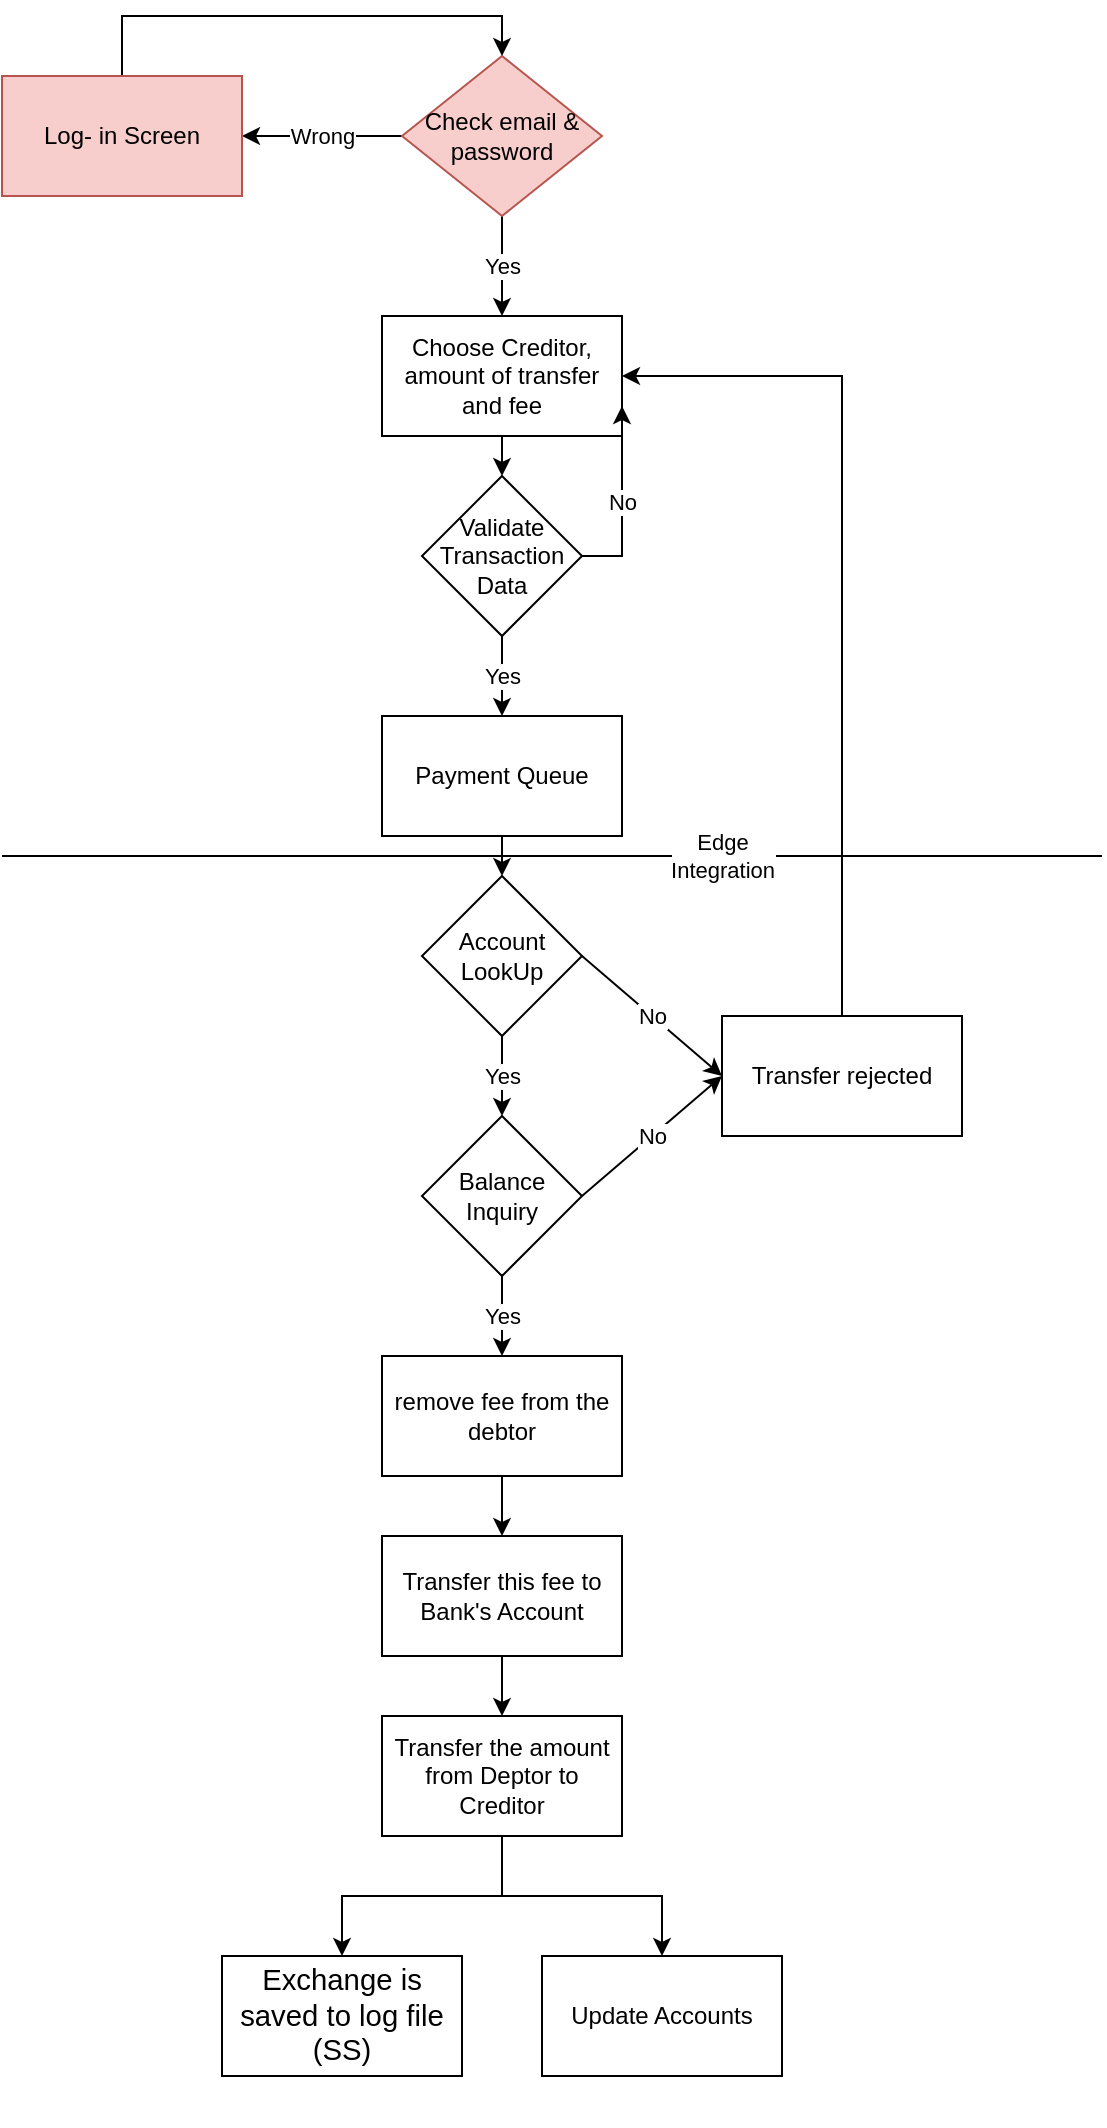<mxfile version="16.0.0" type="github" pages="2">
  <diagram id="kEtk70t6EcMc8KrhRpkO" name="Payment">
    <mxGraphModel dx="868" dy="450" grid="1" gridSize="10" guides="1" tooltips="1" connect="1" arrows="1" fold="1" page="1" pageScale="1" pageWidth="827" pageHeight="1169" math="0" shadow="0">
      <root>
        <mxCell id="iEjaclmm431INqXe0u---0" />
        <mxCell id="iEjaclmm431INqXe0u---1" parent="iEjaclmm431INqXe0u---0" />
        <mxCell id="iEjaclmm431INqXe0u---5" style="edgeStyle=orthogonalEdgeStyle;rounded=0;orthogonalLoop=1;jettySize=auto;html=1;exitX=0.5;exitY=1;exitDx=0;exitDy=0;entryX=0.5;entryY=0;entryDx=0;entryDy=0;" edge="1" parent="iEjaclmm431INqXe0u---1" source="iEjaclmm431INqXe0u---6" target="iEjaclmm431INqXe0u---27">
          <mxGeometry relative="1" as="geometry">
            <mxPoint x="80" y="230" as="targetPoint" />
          </mxGeometry>
        </mxCell>
        <mxCell id="iEjaclmm431INqXe0u---6" value="&lt;span style=&quot;font-family: &amp;#34;helvetica&amp;#34;&quot;&gt;Choose Creditor, amount of transfer and fee&lt;/span&gt;" style="rounded=0;whiteSpace=wrap;html=1;" vertex="1" parent="iEjaclmm431INqXe0u---1">
          <mxGeometry x="280" y="160" width="120" height="60" as="geometry" />
        </mxCell>
        <mxCell id="iEjaclmm431INqXe0u---7" value="" style="edgeStyle=orthogonalEdgeStyle;rounded=0;orthogonalLoop=1;jettySize=auto;html=1;" edge="1" parent="iEjaclmm431INqXe0u---1" source="iEjaclmm431INqXe0u---9" target="iEjaclmm431INqXe0u---12">
          <mxGeometry relative="1" as="geometry" />
        </mxCell>
        <mxCell id="iEjaclmm431INqXe0u---8" value="" style="edgeStyle=orthogonalEdgeStyle;rounded=0;orthogonalLoop=1;jettySize=auto;html=1;" edge="1" parent="iEjaclmm431INqXe0u---1" source="iEjaclmm431INqXe0u---9" target="iEjaclmm431INqXe0u---13">
          <mxGeometry relative="1" as="geometry" />
        </mxCell>
        <mxCell id="iEjaclmm431INqXe0u---9" value="Transfer the amount from Deptor to Creditor" style="whiteSpace=wrap;html=1;" vertex="1" parent="iEjaclmm431INqXe0u---1">
          <mxGeometry x="280" y="860" width="120" height="60" as="geometry" />
        </mxCell>
        <mxCell id="Wry9TsZOiSdBmDN1ZbGJ-3" style="edgeStyle=orthogonalEdgeStyle;rounded=0;orthogonalLoop=1;jettySize=auto;html=1;exitX=0.5;exitY=0;exitDx=0;exitDy=0;entryX=1;entryY=0.5;entryDx=0;entryDy=0;" edge="1" parent="iEjaclmm431INqXe0u---1" source="iEjaclmm431INqXe0u---10" target="iEjaclmm431INqXe0u---6">
          <mxGeometry relative="1" as="geometry" />
        </mxCell>
        <mxCell id="iEjaclmm431INqXe0u---10" value="Transfer rejected" style="whiteSpace=wrap;html=1;" vertex="1" parent="iEjaclmm431INqXe0u---1">
          <mxGeometry x="450" y="510" width="120" height="60" as="geometry" />
        </mxCell>
        <mxCell id="iEjaclmm431INqXe0u---12" value="&#xa;&#xa;&lt;b style=&quot;font-weight: normal&quot; id=&quot;docs-internal-guid-dbb8c8f2-7fff-a67b-86fc-b061e086bc53&quot;&gt;&lt;span style=&quot;font-size: 11pt; font-family: arial; color: rgb(0, 0, 0); background-color: transparent; font-weight: 400; font-style: normal; font-variant: normal; text-decoration: none; vertical-align: baseline;&quot;&gt;Exchange is saved to log file (SS)&lt;/span&gt;&lt;/b&gt;&#xa;&#xa;" style="whiteSpace=wrap;html=1;" vertex="1" parent="iEjaclmm431INqXe0u---1">
          <mxGeometry x="200" y="980" width="120" height="60" as="geometry" />
        </mxCell>
        <mxCell id="iEjaclmm431INqXe0u---13" value="Update Accounts" style="whiteSpace=wrap;html=1;" vertex="1" parent="iEjaclmm431INqXe0u---1">
          <mxGeometry x="360" y="980" width="120" height="60" as="geometry" />
        </mxCell>
        <mxCell id="iEjaclmm431INqXe0u---14" value="Payment Queue" style="whiteSpace=wrap;html=1;rounded=0;" vertex="1" parent="iEjaclmm431INqXe0u---1">
          <mxGeometry x="280" y="360" width="120" height="60" as="geometry" />
        </mxCell>
        <mxCell id="iEjaclmm431INqXe0u---15" value="Account LookUp" style="rhombus;whiteSpace=wrap;html=1;" vertex="1" parent="iEjaclmm431INqXe0u---1">
          <mxGeometry x="300" y="440" width="80" height="80" as="geometry" />
        </mxCell>
        <mxCell id="iEjaclmm431INqXe0u---16" value="Balance Inquiry" style="rhombus;whiteSpace=wrap;html=1;" vertex="1" parent="iEjaclmm431INqXe0u---1">
          <mxGeometry x="300" y="560" width="80" height="80" as="geometry" />
        </mxCell>
        <mxCell id="iEjaclmm431INqXe0u---17" value="remove fee from the debtor" style="whiteSpace=wrap;html=1;" vertex="1" parent="iEjaclmm431INqXe0u---1">
          <mxGeometry x="280" y="680" width="120" height="60" as="geometry" />
        </mxCell>
        <mxCell id="iEjaclmm431INqXe0u---18" value="" style="endArrow=classic;html=1;rounded=0;exitX=0.5;exitY=1;exitDx=0;exitDy=0;entryX=0.5;entryY=0;entryDx=0;entryDy=0;" edge="1" parent="iEjaclmm431INqXe0u---1" source="iEjaclmm431INqXe0u---14" target="iEjaclmm431INqXe0u---15">
          <mxGeometry width="50" height="50" relative="1" as="geometry">
            <mxPoint x="300" y="490" as="sourcePoint" />
            <mxPoint x="350" y="440" as="targetPoint" />
          </mxGeometry>
        </mxCell>
        <mxCell id="iEjaclmm431INqXe0u---19" value="No" style="endArrow=classic;html=1;rounded=0;exitX=1;exitY=0.5;exitDx=0;exitDy=0;entryX=0;entryY=0.5;entryDx=0;entryDy=0;" edge="1" parent="iEjaclmm431INqXe0u---1" source="iEjaclmm431INqXe0u---15" target="iEjaclmm431INqXe0u---10">
          <mxGeometry width="50" height="50" relative="1" as="geometry">
            <mxPoint x="300" y="560" as="sourcePoint" />
            <mxPoint x="350" y="510" as="targetPoint" />
          </mxGeometry>
        </mxCell>
        <mxCell id="iEjaclmm431INqXe0u---20" value="Yes" style="endArrow=classic;html=1;rounded=0;exitX=0.5;exitY=1;exitDx=0;exitDy=0;" edge="1" parent="iEjaclmm431INqXe0u---1" source="iEjaclmm431INqXe0u---15" target="iEjaclmm431INqXe0u---16">
          <mxGeometry width="50" height="50" relative="1" as="geometry">
            <mxPoint x="300" y="560" as="sourcePoint" />
            <mxPoint x="350" y="510" as="targetPoint" />
          </mxGeometry>
        </mxCell>
        <mxCell id="iEjaclmm431INqXe0u---21" value="No" style="endArrow=classic;html=1;rounded=0;exitX=1;exitY=0.5;exitDx=0;exitDy=0;entryX=0;entryY=0.5;entryDx=0;entryDy=0;" edge="1" parent="iEjaclmm431INqXe0u---1" source="iEjaclmm431INqXe0u---16" target="iEjaclmm431INqXe0u---10">
          <mxGeometry width="50" height="50" relative="1" as="geometry">
            <mxPoint x="300" y="560" as="sourcePoint" />
            <mxPoint x="350" y="510" as="targetPoint" />
          </mxGeometry>
        </mxCell>
        <mxCell id="iEjaclmm431INqXe0u---22" value="Yes" style="endArrow=classic;html=1;rounded=0;exitX=0.5;exitY=1;exitDx=0;exitDy=0;" edge="1" parent="iEjaclmm431INqXe0u---1" source="iEjaclmm431INqXe0u---16" target="iEjaclmm431INqXe0u---17">
          <mxGeometry width="50" height="50" relative="1" as="geometry">
            <mxPoint x="340" y="680" as="sourcePoint" />
            <mxPoint x="350" y="530" as="targetPoint" />
          </mxGeometry>
        </mxCell>
        <mxCell id="iEjaclmm431INqXe0u---29" style="edgeStyle=orthogonalEdgeStyle;rounded=0;orthogonalLoop=1;jettySize=auto;html=1;exitX=0.5;exitY=1;exitDx=0;exitDy=0;entryX=0.5;entryY=0;entryDx=0;entryDy=0;" edge="1" parent="iEjaclmm431INqXe0u---1" source="iEjaclmm431INqXe0u---24" target="iEjaclmm431INqXe0u---9">
          <mxGeometry relative="1" as="geometry" />
        </mxCell>
        <mxCell id="iEjaclmm431INqXe0u---24" value="Transfer this fee to Bank&#39;s Account" style="whiteSpace=wrap;html=1;" vertex="1" parent="iEjaclmm431INqXe0u---1">
          <mxGeometry x="280" y="770" width="120" height="60" as="geometry" />
        </mxCell>
        <mxCell id="iEjaclmm431INqXe0u---25" value="" style="endArrow=classic;html=1;rounded=0;entryX=0.5;entryY=0;entryDx=0;entryDy=0;exitX=0.5;exitY=1;exitDx=0;exitDy=0;" edge="1" parent="iEjaclmm431INqXe0u---1" source="iEjaclmm431INqXe0u---17" target="iEjaclmm431INqXe0u---24">
          <mxGeometry width="50" height="50" relative="1" as="geometry">
            <mxPoint x="300" y="870" as="sourcePoint" />
            <mxPoint x="350" y="820" as="targetPoint" />
          </mxGeometry>
        </mxCell>
        <mxCell id="Wry9TsZOiSdBmDN1ZbGJ-2" value="No" style="edgeStyle=orthogonalEdgeStyle;rounded=0;orthogonalLoop=1;jettySize=auto;html=1;exitX=1;exitY=0.5;exitDx=0;exitDy=0;entryX=1;entryY=0.75;entryDx=0;entryDy=0;" edge="1" parent="iEjaclmm431INqXe0u---1" source="iEjaclmm431INqXe0u---27" target="iEjaclmm431INqXe0u---6">
          <mxGeometry relative="1" as="geometry" />
        </mxCell>
        <mxCell id="iEjaclmm431INqXe0u---27" value="Validate Transaction Data" style="rhombus;whiteSpace=wrap;html=1;" vertex="1" parent="iEjaclmm431INqXe0u---1">
          <mxGeometry x="300" y="240" width="80" height="80" as="geometry" />
        </mxCell>
        <mxCell id="iEjaclmm431INqXe0u---28" value="Yes" style="endArrow=classic;html=1;rounded=0;exitX=0.5;exitY=1;exitDx=0;exitDy=0;entryX=0.5;entryY=0;entryDx=0;entryDy=0;" edge="1" parent="iEjaclmm431INqXe0u---1" source="iEjaclmm431INqXe0u---27" target="iEjaclmm431INqXe0u---14">
          <mxGeometry width="50" height="50" relative="1" as="geometry">
            <mxPoint x="300" y="370" as="sourcePoint" />
            <mxPoint x="350" y="320" as="targetPoint" />
          </mxGeometry>
        </mxCell>
        <mxCell id="3zVLUj8eHwWYS5VKRJCk-0" value="Wrong" style="edgeStyle=orthogonalEdgeStyle;rounded=0;orthogonalLoop=1;jettySize=auto;html=1;exitX=0;exitY=0.5;exitDx=0;exitDy=0;entryX=1;entryY=0.5;entryDx=0;entryDy=0;" edge="1" parent="iEjaclmm431INqXe0u---1" source="3zVLUj8eHwWYS5VKRJCk-1" target="3zVLUj8eHwWYS5VKRJCk-3">
          <mxGeometry relative="1" as="geometry" />
        </mxCell>
        <mxCell id="3zVLUj8eHwWYS5VKRJCk-4" value="Yes" style="edgeStyle=orthogonalEdgeStyle;rounded=0;orthogonalLoop=1;jettySize=auto;html=1;exitX=0.5;exitY=1;exitDx=0;exitDy=0;entryX=0.5;entryY=0;entryDx=0;entryDy=0;" edge="1" parent="iEjaclmm431INqXe0u---1" source="3zVLUj8eHwWYS5VKRJCk-1" target="iEjaclmm431INqXe0u---6">
          <mxGeometry relative="1" as="geometry" />
        </mxCell>
        <mxCell id="3zVLUj8eHwWYS5VKRJCk-1" value="Check email &amp;amp; password" style="rhombus;whiteSpace=wrap;html=1;fillColor=#f8cecc;strokeColor=#b85450;" vertex="1" parent="iEjaclmm431INqXe0u---1">
          <mxGeometry x="290" y="30" width="100" height="80" as="geometry" />
        </mxCell>
        <mxCell id="3zVLUj8eHwWYS5VKRJCk-2" style="edgeStyle=orthogonalEdgeStyle;rounded=0;orthogonalLoop=1;jettySize=auto;html=1;exitX=0.5;exitY=0;exitDx=0;exitDy=0;entryX=0.5;entryY=0;entryDx=0;entryDy=0;" edge="1" parent="iEjaclmm431INqXe0u---1" source="3zVLUj8eHwWYS5VKRJCk-3" target="3zVLUj8eHwWYS5VKRJCk-1">
          <mxGeometry relative="1" as="geometry" />
        </mxCell>
        <mxCell id="3zVLUj8eHwWYS5VKRJCk-3" value="Log- in Screen" style="rounded=0;whiteSpace=wrap;html=1;fillColor=#f8cecc;strokeColor=#b85450;" vertex="1" parent="iEjaclmm431INqXe0u---1">
          <mxGeometry x="90" y="40" width="120" height="60" as="geometry" />
        </mxCell>
        <mxCell id="enLLVWy1Hdl8rnUrBIns-0" value="Edge&lt;br&gt;Integration" style="endArrow=none;html=1;rounded=0;" edge="1" parent="iEjaclmm431INqXe0u---1">
          <mxGeometry x="0.309" width="50" height="50" relative="1" as="geometry">
            <mxPoint x="90" y="430" as="sourcePoint" />
            <mxPoint x="640" y="430" as="targetPoint" />
            <mxPoint as="offset" />
          </mxGeometry>
        </mxCell>
      </root>
    </mxGraphModel>
  </diagram>
  <diagram id="C5RBs43oDa-KdzZeNtuy" name="Payment &amp; Wallet">
    <mxGraphModel dx="868" dy="450" grid="1" gridSize="10" guides="1" tooltips="1" connect="1" arrows="1" fold="1" page="1" pageScale="1" pageWidth="827" pageHeight="1169" math="0" shadow="0">
      <root>
        <mxCell id="WIyWlLk6GJQsqaUBKTNV-0" />
        <mxCell id="WIyWlLk6GJQsqaUBKTNV-1" parent="WIyWlLk6GJQsqaUBKTNV-0" />
        <mxCell id="jiWPsRULAdNwWH0B6eo_-13" value="&lt;div&gt;Card or Wallet &lt;/div&gt;" style="rhombus;whiteSpace=wrap;html=1;" parent="WIyWlLk6GJQsqaUBKTNV-1" vertex="1">
          <mxGeometry x="205" y="130" width="135" height="120" as="geometry" />
        </mxCell>
        <mxCell id="jiWPsRULAdNwWH0B6eo_-16" value="&lt;div&gt;Wallet&lt;/div&gt;&lt;div&gt;&lt;br&gt;&lt;/div&gt;" style="endArrow=classic;html=1;rounded=0;exitX=1;exitY=0.5;exitDx=0;exitDy=0;entryX=0;entryY=0.5;entryDx=0;entryDy=0;" parent="WIyWlLk6GJQsqaUBKTNV-1" source="jiWPsRULAdNwWH0B6eo_-13" edge="1" target="oGs9uQ9BPyMRuh5oc1LU-45">
          <mxGeometry width="50" height="50" relative="1" as="geometry">
            <mxPoint x="340" y="180" as="sourcePoint" />
            <mxPoint x="454" y="180" as="targetPoint" />
          </mxGeometry>
        </mxCell>
        <mxCell id="jiWPsRULAdNwWH0B6eo_-17" value="Card" style="endArrow=classic;html=1;rounded=0;exitX=0;exitY=0.5;exitDx=0;exitDy=0;" parent="WIyWlLk6GJQsqaUBKTNV-1" edge="1" target="oGs9uQ9BPyMRuh5oc1LU-2" source="jiWPsRULAdNwWH0B6eo_-13">
          <mxGeometry width="50" height="50" relative="1" as="geometry">
            <mxPoint x="205" y="180" as="sourcePoint" />
            <mxPoint x="130" y="260" as="targetPoint" />
          </mxGeometry>
        </mxCell>
        <mxCell id="oGs9uQ9BPyMRuh5oc1LU-97" style="edgeStyle=orthogonalEdgeStyle;rounded=0;orthogonalLoop=1;jettySize=auto;html=1;exitX=0.5;exitY=1;exitDx=0;exitDy=0;entryX=0.5;entryY=0;entryDx=0;entryDy=0;" edge="1" parent="WIyWlLk6GJQsqaUBKTNV-1" source="oGs9uQ9BPyMRuh5oc1LU-2" target="oGs9uQ9BPyMRuh5oc1LU-94">
          <mxGeometry relative="1" as="geometry">
            <mxPoint x="80" y="230" as="targetPoint" />
          </mxGeometry>
        </mxCell>
        <mxCell id="oGs9uQ9BPyMRuh5oc1LU-2" value="&lt;span style=&quot;font-family: &amp;#34;helvetica&amp;#34;&quot;&gt;Choose Creditor, amount of transfer and fee&lt;/span&gt;" style="rounded=0;whiteSpace=wrap;html=1;" vertex="1" parent="WIyWlLk6GJQsqaUBKTNV-1">
          <mxGeometry x="20" y="160" width="120" height="60" as="geometry" />
        </mxCell>
        <mxCell id="oGs9uQ9BPyMRuh5oc1LU-27" value="" style="edgeStyle=orthogonalEdgeStyle;rounded=0;orthogonalLoop=1;jettySize=auto;html=1;" edge="1" parent="WIyWlLk6GJQsqaUBKTNV-1" source="oGs9uQ9BPyMRuh5oc1LU-19" target="oGs9uQ9BPyMRuh5oc1LU-26">
          <mxGeometry relative="1" as="geometry" />
        </mxCell>
        <mxCell id="oGs9uQ9BPyMRuh5oc1LU-19" value="Transfer this 3% to Bank&#39;s Account" style="whiteSpace=wrap;html=1;" vertex="1" parent="WIyWlLk6GJQsqaUBKTNV-1">
          <mxGeometry x="550" y="880" width="120" height="60" as="geometry" />
        </mxCell>
        <mxCell id="oGs9uQ9BPyMRuh5oc1LU-69" value="" style="edgeStyle=orthogonalEdgeStyle;rounded=0;orthogonalLoop=1;jettySize=auto;html=1;" edge="1" parent="WIyWlLk6GJQsqaUBKTNV-1" source="oGs9uQ9BPyMRuh5oc1LU-26" target="oGs9uQ9BPyMRuh5oc1LU-68">
          <mxGeometry relative="1" as="geometry" />
        </mxCell>
        <mxCell id="oGs9uQ9BPyMRuh5oc1LU-71" value="" style="edgeStyle=orthogonalEdgeStyle;rounded=0;orthogonalLoop=1;jettySize=auto;html=1;" edge="1" parent="WIyWlLk6GJQsqaUBKTNV-1" source="oGs9uQ9BPyMRuh5oc1LU-26" target="oGs9uQ9BPyMRuh5oc1LU-70">
          <mxGeometry relative="1" as="geometry" />
        </mxCell>
        <mxCell id="oGs9uQ9BPyMRuh5oc1LU-26" value="Transfer the amount from Deptor to Creditor" style="whiteSpace=wrap;html=1;" vertex="1" parent="WIyWlLk6GJQsqaUBKTNV-1">
          <mxGeometry x="240" y="880" width="120" height="60" as="geometry" />
        </mxCell>
        <mxCell id="oGs9uQ9BPyMRuh5oc1LU-88" value="Wrong" style="edgeStyle=orthogonalEdgeStyle;rounded=0;orthogonalLoop=1;jettySize=auto;html=1;exitX=0;exitY=0.5;exitDx=0;exitDy=0;entryX=0.5;entryY=1;entryDx=0;entryDy=0;" edge="1" parent="WIyWlLk6GJQsqaUBKTNV-1" source="oGs9uQ9BPyMRuh5oc1LU-33" target="oGs9uQ9BPyMRuh5oc1LU-36">
          <mxGeometry relative="1" as="geometry" />
        </mxCell>
        <mxCell id="oGs9uQ9BPyMRuh5oc1LU-33" value="Check email &amp;amp; password" style="rhombus;whiteSpace=wrap;html=1;fillColor=#f8cecc;strokeColor=#b85450;" vertex="1" parent="WIyWlLk6GJQsqaUBKTNV-1">
          <mxGeometry x="222.5" y="30" width="100" height="80" as="geometry" />
        </mxCell>
        <mxCell id="oGs9uQ9BPyMRuh5oc1LU-86" style="edgeStyle=orthogonalEdgeStyle;rounded=0;orthogonalLoop=1;jettySize=auto;html=1;exitX=1;exitY=0.25;exitDx=0;exitDy=0;entryX=0.5;entryY=0;entryDx=0;entryDy=0;" edge="1" parent="WIyWlLk6GJQsqaUBKTNV-1" source="oGs9uQ9BPyMRuh5oc1LU-36" target="oGs9uQ9BPyMRuh5oc1LU-33">
          <mxGeometry relative="1" as="geometry" />
        </mxCell>
        <mxCell id="oGs9uQ9BPyMRuh5oc1LU-36" value="Log- in Screen" style="rounded=0;whiteSpace=wrap;html=1;fillColor=#f8cecc;strokeColor=#b85450;" vertex="1" parent="WIyWlLk6GJQsqaUBKTNV-1">
          <mxGeometry width="120" height="60" as="geometry" />
        </mxCell>
        <mxCell id="oGs9uQ9BPyMRuh5oc1LU-39" value="Correct" style="endArrow=classic;html=1;rounded=0;exitX=0.5;exitY=1;exitDx=0;exitDy=0;" edge="1" parent="WIyWlLk6GJQsqaUBKTNV-1" source="oGs9uQ9BPyMRuh5oc1LU-33">
          <mxGeometry width="50" height="50" relative="1" as="geometry">
            <mxPoint x="450" y="100" as="sourcePoint" />
            <mxPoint x="273" y="130" as="targetPoint" />
          </mxGeometry>
        </mxCell>
        <mxCell id="oGs9uQ9BPyMRuh5oc1LU-98" style="edgeStyle=orthogonalEdgeStyle;rounded=0;orthogonalLoop=1;jettySize=auto;html=1;exitX=0.5;exitY=1;exitDx=0;exitDy=0;" edge="1" parent="WIyWlLk6GJQsqaUBKTNV-1" source="oGs9uQ9BPyMRuh5oc1LU-45" target="oGs9uQ9BPyMRuh5oc1LU-93">
          <mxGeometry relative="1" as="geometry" />
        </mxCell>
        <mxCell id="oGs9uQ9BPyMRuh5oc1LU-45" value="Choose Creditor and amount of transfer" style="rounded=0;whiteSpace=wrap;html=1;" vertex="1" parent="WIyWlLk6GJQsqaUBKTNV-1">
          <mxGeometry x="414" y="160" width="120" height="60" as="geometry" />
        </mxCell>
        <mxCell id="oGs9uQ9BPyMRuh5oc1LU-52" value="" style="edgeStyle=orthogonalEdgeStyle;rounded=0;orthogonalLoop=1;jettySize=auto;html=1;" edge="1" parent="WIyWlLk6GJQsqaUBKTNV-1" source="oGs9uQ9BPyMRuh5oc1LU-48" target="oGs9uQ9BPyMRuh5oc1LU-51">
          <mxGeometry relative="1" as="geometry" />
        </mxCell>
        <mxCell id="oGs9uQ9BPyMRuh5oc1LU-48" value="Wallet Queue" style="whiteSpace=wrap;html=1;rounded=0;" vertex="1" parent="WIyWlLk6GJQsqaUBKTNV-1">
          <mxGeometry x="414" y="340" width="120" height="60" as="geometry" />
        </mxCell>
        <mxCell id="oGs9uQ9BPyMRuh5oc1LU-51" value="Calculate Fee" style="whiteSpace=wrap;html=1;rounded=0;" vertex="1" parent="WIyWlLk6GJQsqaUBKTNV-1">
          <mxGeometry x="414" y="490" width="120" height="60" as="geometry" />
        </mxCell>
        <mxCell id="oGs9uQ9BPyMRuh5oc1LU-60" value="" style="edgeStyle=orthogonalEdgeStyle;rounded=0;orthogonalLoop=1;jettySize=auto;html=1;" edge="1" parent="WIyWlLk6GJQsqaUBKTNV-1" source="oGs9uQ9BPyMRuh5oc1LU-53" target="oGs9uQ9BPyMRuh5oc1LU-59">
          <mxGeometry relative="1" as="geometry" />
        </mxCell>
        <mxCell id="oGs9uQ9BPyMRuh5oc1LU-91" value="No" style="edgeStyle=orthogonalEdgeStyle;rounded=0;orthogonalLoop=1;jettySize=auto;html=1;exitX=0;exitY=0.5;exitDx=0;exitDy=0;entryX=1;entryY=1;entryDx=0;entryDy=0;" edge="1" parent="WIyWlLk6GJQsqaUBKTNV-1" source="oGs9uQ9BPyMRuh5oc1LU-53" target="oGs9uQ9BPyMRuh5oc1LU-56">
          <mxGeometry relative="1" as="geometry" />
        </mxCell>
        <mxCell id="oGs9uQ9BPyMRuh5oc1LU-53" value="Account LookUp" style="rhombus;whiteSpace=wrap;html=1;" vertex="1" parent="WIyWlLk6GJQsqaUBKTNV-1">
          <mxGeometry x="434" y="590" width="80" height="80" as="geometry" />
        </mxCell>
        <mxCell id="oGs9uQ9BPyMRuh5oc1LU-54" value="" style="endArrow=classic;html=1;rounded=0;entryX=0.5;entryY=0;entryDx=0;entryDy=0;exitX=0.5;exitY=1;exitDx=0;exitDy=0;" edge="1" parent="WIyWlLk6GJQsqaUBKTNV-1" source="oGs9uQ9BPyMRuh5oc1LU-51" target="oGs9uQ9BPyMRuh5oc1LU-53">
          <mxGeometry width="50" height="50" relative="1" as="geometry">
            <mxPoint x="310" y="640" as="sourcePoint" />
            <mxPoint x="360" y="590" as="targetPoint" />
          </mxGeometry>
        </mxCell>
        <mxCell id="oGs9uQ9BPyMRuh5oc1LU-56" value="Transfer rejected" style="whiteSpace=wrap;html=1;" vertex="1" parent="WIyWlLk6GJQsqaUBKTNV-1">
          <mxGeometry x="212.5" y="510" width="120" height="60" as="geometry" />
        </mxCell>
        <mxCell id="oGs9uQ9BPyMRuh5oc1LU-57" value="" style="endArrow=classic;html=1;rounded=0;exitX=0.5;exitY=0;exitDx=0;exitDy=0;entryX=0.5;entryY=1;entryDx=0;entryDy=0;" edge="1" parent="WIyWlLk6GJQsqaUBKTNV-1" source="oGs9uQ9BPyMRuh5oc1LU-56" target="jiWPsRULAdNwWH0B6eo_-13">
          <mxGeometry width="50" height="50" relative="1" as="geometry">
            <mxPoint x="310" y="260" as="sourcePoint" />
            <mxPoint x="360" y="210" as="targetPoint" />
          </mxGeometry>
        </mxCell>
        <mxCell id="oGs9uQ9BPyMRuh5oc1LU-63" value="" style="edgeStyle=orthogonalEdgeStyle;rounded=0;orthogonalLoop=1;jettySize=auto;html=1;" edge="1" parent="WIyWlLk6GJQsqaUBKTNV-1" source="oGs9uQ9BPyMRuh5oc1LU-59" target="oGs9uQ9BPyMRuh5oc1LU-62">
          <mxGeometry relative="1" as="geometry" />
        </mxCell>
        <mxCell id="oGs9uQ9BPyMRuh5oc1LU-92" value="No" style="edgeStyle=orthogonalEdgeStyle;rounded=0;orthogonalLoop=1;jettySize=auto;html=1;exitX=0;exitY=0.5;exitDx=0;exitDy=0;entryX=1;entryY=1;entryDx=0;entryDy=0;" edge="1" parent="WIyWlLk6GJQsqaUBKTNV-1" source="oGs9uQ9BPyMRuh5oc1LU-59" target="oGs9uQ9BPyMRuh5oc1LU-56">
          <mxGeometry relative="1" as="geometry" />
        </mxCell>
        <mxCell id="oGs9uQ9BPyMRuh5oc1LU-59" value="Balance Inquiry" style="rhombus;whiteSpace=wrap;html=1;" vertex="1" parent="WIyWlLk6GJQsqaUBKTNV-1">
          <mxGeometry x="434" y="700" width="80" height="80" as="geometry" />
        </mxCell>
        <mxCell id="oGs9uQ9BPyMRuh5oc1LU-65" value="" style="edgeStyle=orthogonalEdgeStyle;rounded=0;orthogonalLoop=1;jettySize=auto;html=1;" edge="1" parent="WIyWlLk6GJQsqaUBKTNV-1" source="oGs9uQ9BPyMRuh5oc1LU-62" target="oGs9uQ9BPyMRuh5oc1LU-64">
          <mxGeometry relative="1" as="geometry" />
        </mxCell>
        <mxCell id="oGs9uQ9BPyMRuh5oc1LU-62" value="&lt;br&gt;&lt;br&gt;remove 1.5% from the debtor&lt;br&gt;" style="whiteSpace=wrap;html=1;" vertex="1" parent="WIyWlLk6GJQsqaUBKTNV-1">
          <mxGeometry x="550" y="710" width="120" height="60" as="geometry" />
        </mxCell>
        <mxCell id="oGs9uQ9BPyMRuh5oc1LU-64" value="&lt;br&gt;&lt;br&gt;&lt;span style=&quot;color: rgb(0 , 0 , 0) ; font-family: &amp;#34;helvetica&amp;#34; ; font-size: 12px ; font-style: normal ; font-weight: 400 ; letter-spacing: normal ; text-align: center ; text-indent: 0px ; text-transform: none ; word-spacing: 0px ; background-color: rgb(248 , 249 , 250) ; display: inline ; float: none&quot;&gt;remove 1.5% from the creditor&lt;/span&gt;&lt;br&gt;" style="whiteSpace=wrap;html=1;" vertex="1" parent="WIyWlLk6GJQsqaUBKTNV-1">
          <mxGeometry x="550" y="800" width="120" height="60" as="geometry" />
        </mxCell>
        <mxCell id="oGs9uQ9BPyMRuh5oc1LU-67" value="" style="endArrow=classic;html=1;rounded=0;exitX=0.5;exitY=1;exitDx=0;exitDy=0;entryX=0.5;entryY=0;entryDx=0;entryDy=0;" edge="1" parent="WIyWlLk6GJQsqaUBKTNV-1" source="oGs9uQ9BPyMRuh5oc1LU-64" target="oGs9uQ9BPyMRuh5oc1LU-19">
          <mxGeometry width="50" height="50" relative="1" as="geometry">
            <mxPoint x="630" y="890" as="sourcePoint" />
            <mxPoint x="680" y="840" as="targetPoint" />
          </mxGeometry>
        </mxCell>
        <mxCell id="oGs9uQ9BPyMRuh5oc1LU-68" value="&#xa;&#xa;&lt;b style=&quot;font-weight: normal&quot; id=&quot;docs-internal-guid-dbb8c8f2-7fff-a67b-86fc-b061e086bc53&quot;&gt;&lt;span style=&quot;font-size: 11pt; font-family: arial; color: rgb(0, 0, 0); background-color: transparent; font-weight: 400; font-style: normal; font-variant: normal; text-decoration: none; vertical-align: baseline;&quot;&gt;Exchange is saved to log file (SS)&lt;/span&gt;&lt;/b&gt;&#xa;&#xa;" style="whiteSpace=wrap;html=1;" vertex="1" parent="WIyWlLk6GJQsqaUBKTNV-1">
          <mxGeometry x="174" y="1000" width="120" height="60" as="geometry" />
        </mxCell>
        <mxCell id="oGs9uQ9BPyMRuh5oc1LU-70" value="Update Accounts" style="whiteSpace=wrap;html=1;" vertex="1" parent="WIyWlLk6GJQsqaUBKTNV-1">
          <mxGeometry x="294" y="1000" width="120" height="60" as="geometry" />
        </mxCell>
        <mxCell id="oGs9uQ9BPyMRuh5oc1LU-72" value="Payment Queue" style="whiteSpace=wrap;html=1;rounded=0;" vertex="1" parent="WIyWlLk6GJQsqaUBKTNV-1">
          <mxGeometry x="20" y="340" width="120" height="60" as="geometry" />
        </mxCell>
        <mxCell id="oGs9uQ9BPyMRuh5oc1LU-74" value="Account LookUp" style="rhombus;whiteSpace=wrap;html=1;" vertex="1" parent="WIyWlLk6GJQsqaUBKTNV-1">
          <mxGeometry x="40" y="460" width="80" height="80" as="geometry" />
        </mxCell>
        <mxCell id="oGs9uQ9BPyMRuh5oc1LU-75" value="Balance Inquiry" style="rhombus;whiteSpace=wrap;html=1;" vertex="1" parent="WIyWlLk6GJQsqaUBKTNV-1">
          <mxGeometry x="40" y="570" width="80" height="80" as="geometry" />
        </mxCell>
        <mxCell id="oGs9uQ9BPyMRuh5oc1LU-76" value="remove fee from the debtor" style="whiteSpace=wrap;html=1;" vertex="1" parent="WIyWlLk6GJQsqaUBKTNV-1">
          <mxGeometry x="20" y="670" width="120" height="60" as="geometry" />
        </mxCell>
        <mxCell id="oGs9uQ9BPyMRuh5oc1LU-77" value="" style="endArrow=classic;html=1;rounded=0;exitX=0.5;exitY=1;exitDx=0;exitDy=0;entryX=0.5;entryY=0;entryDx=0;entryDy=0;" edge="1" parent="WIyWlLk6GJQsqaUBKTNV-1" source="oGs9uQ9BPyMRuh5oc1LU-72" target="oGs9uQ9BPyMRuh5oc1LU-74">
          <mxGeometry width="50" height="50" relative="1" as="geometry">
            <mxPoint x="300" y="470" as="sourcePoint" />
            <mxPoint x="350" y="420" as="targetPoint" />
          </mxGeometry>
        </mxCell>
        <mxCell id="oGs9uQ9BPyMRuh5oc1LU-78" value="No" style="endArrow=classic;html=1;rounded=0;exitX=1;exitY=0.5;exitDx=0;exitDy=0;entryX=0;entryY=0.5;entryDx=0;entryDy=0;" edge="1" parent="WIyWlLk6GJQsqaUBKTNV-1" source="oGs9uQ9BPyMRuh5oc1LU-74" target="oGs9uQ9BPyMRuh5oc1LU-56">
          <mxGeometry width="50" height="50" relative="1" as="geometry">
            <mxPoint x="300" y="540" as="sourcePoint" />
            <mxPoint x="210" y="510" as="targetPoint" />
          </mxGeometry>
        </mxCell>
        <mxCell id="oGs9uQ9BPyMRuh5oc1LU-79" value="" style="endArrow=classic;html=1;rounded=0;exitX=0.5;exitY=1;exitDx=0;exitDy=0;" edge="1" parent="WIyWlLk6GJQsqaUBKTNV-1" source="oGs9uQ9BPyMRuh5oc1LU-74" target="oGs9uQ9BPyMRuh5oc1LU-75">
          <mxGeometry width="50" height="50" relative="1" as="geometry">
            <mxPoint x="300" y="540" as="sourcePoint" />
            <mxPoint x="350" y="490" as="targetPoint" />
          </mxGeometry>
        </mxCell>
        <mxCell id="oGs9uQ9BPyMRuh5oc1LU-80" value="No" style="endArrow=classic;html=1;rounded=0;exitX=1;exitY=0.5;exitDx=0;exitDy=0;entryX=0;entryY=0.5;entryDx=0;entryDy=0;" edge="1" parent="WIyWlLk6GJQsqaUBKTNV-1" source="oGs9uQ9BPyMRuh5oc1LU-75" target="oGs9uQ9BPyMRuh5oc1LU-56">
          <mxGeometry width="50" height="50" relative="1" as="geometry">
            <mxPoint x="300" y="540" as="sourcePoint" />
            <mxPoint x="350" y="490" as="targetPoint" />
          </mxGeometry>
        </mxCell>
        <mxCell id="oGs9uQ9BPyMRuh5oc1LU-81" value="" style="endArrow=classic;html=1;rounded=0;exitX=0.5;exitY=1;exitDx=0;exitDy=0;" edge="1" parent="WIyWlLk6GJQsqaUBKTNV-1" source="oGs9uQ9BPyMRuh5oc1LU-75" target="oGs9uQ9BPyMRuh5oc1LU-76">
          <mxGeometry width="50" height="50" relative="1" as="geometry">
            <mxPoint x="300" y="540" as="sourcePoint" />
            <mxPoint x="350" y="490" as="targetPoint" />
          </mxGeometry>
        </mxCell>
        <mxCell id="oGs9uQ9BPyMRuh5oc1LU-85" style="edgeStyle=orthogonalEdgeStyle;rounded=0;orthogonalLoop=1;jettySize=auto;html=1;exitX=0.5;exitY=1;exitDx=0;exitDy=0;entryX=0;entryY=0.5;entryDx=0;entryDy=0;" edge="1" parent="WIyWlLk6GJQsqaUBKTNV-1" source="oGs9uQ9BPyMRuh5oc1LU-82" target="oGs9uQ9BPyMRuh5oc1LU-26">
          <mxGeometry relative="1" as="geometry" />
        </mxCell>
        <mxCell id="oGs9uQ9BPyMRuh5oc1LU-82" value="Transfer this fee to Bank&#39;s Account" style="whiteSpace=wrap;html=1;" vertex="1" parent="WIyWlLk6GJQsqaUBKTNV-1">
          <mxGeometry x="20" y="750" width="120" height="60" as="geometry" />
        </mxCell>
        <mxCell id="oGs9uQ9BPyMRuh5oc1LU-83" value="" style="endArrow=classic;html=1;rounded=0;entryX=0.5;entryY=0;entryDx=0;entryDy=0;exitX=0.5;exitY=1;exitDx=0;exitDy=0;" edge="1" parent="WIyWlLk6GJQsqaUBKTNV-1" source="oGs9uQ9BPyMRuh5oc1LU-76" target="oGs9uQ9BPyMRuh5oc1LU-82">
          <mxGeometry width="50" height="50" relative="1" as="geometry">
            <mxPoint x="300" y="850" as="sourcePoint" />
            <mxPoint x="350" y="800" as="targetPoint" />
          </mxGeometry>
        </mxCell>
        <mxCell id="oGs9uQ9BPyMRuh5oc1LU-99" style="edgeStyle=orthogonalEdgeStyle;rounded=0;orthogonalLoop=1;jettySize=auto;html=1;exitX=0.5;exitY=1;exitDx=0;exitDy=0;entryX=0.5;entryY=0;entryDx=0;entryDy=0;" edge="1" parent="WIyWlLk6GJQsqaUBKTNV-1" source="oGs9uQ9BPyMRuh5oc1LU-93" target="oGs9uQ9BPyMRuh5oc1LU-48">
          <mxGeometry relative="1" as="geometry" />
        </mxCell>
        <mxCell id="oGs9uQ9BPyMRuh5oc1LU-103" value="No" style="edgeStyle=orthogonalEdgeStyle;rounded=0;orthogonalLoop=1;jettySize=auto;html=1;exitX=0;exitY=0.5;exitDx=0;exitDy=0;entryX=1;entryY=1;entryDx=0;entryDy=0;" edge="1" parent="WIyWlLk6GJQsqaUBKTNV-1" source="oGs9uQ9BPyMRuh5oc1LU-93" target="jiWPsRULAdNwWH0B6eo_-13">
          <mxGeometry relative="1" as="geometry" />
        </mxCell>
        <mxCell id="oGs9uQ9BPyMRuh5oc1LU-93" value="&#xa;&#xa;&lt;span style=&quot;color: rgb(0, 0, 0); font-family: helvetica; font-size: 12px; font-style: normal; font-weight: 400; letter-spacing: normal; text-align: center; text-indent: 0px; text-transform: none; word-spacing: 0px; background-color: rgb(248, 249, 250); display: inline; float: none;&quot;&gt;Validate Transaction Data&lt;/span&gt;&#xa;&#xa;" style="rhombus;whiteSpace=wrap;html=1;" vertex="1" parent="WIyWlLk6GJQsqaUBKTNV-1">
          <mxGeometry x="434" y="240" width="80" height="80" as="geometry" />
        </mxCell>
        <mxCell id="oGs9uQ9BPyMRuh5oc1LU-102" value="No" style="edgeStyle=orthogonalEdgeStyle;rounded=0;orthogonalLoop=1;jettySize=auto;html=1;exitX=1;exitY=0.5;exitDx=0;exitDy=0;entryX=0;entryY=1;entryDx=0;entryDy=0;" edge="1" parent="WIyWlLk6GJQsqaUBKTNV-1" source="oGs9uQ9BPyMRuh5oc1LU-94" target="jiWPsRULAdNwWH0B6eo_-13">
          <mxGeometry relative="1" as="geometry" />
        </mxCell>
        <mxCell id="oGs9uQ9BPyMRuh5oc1LU-94" value="Validate Transaction Data" style="rhombus;whiteSpace=wrap;html=1;" vertex="1" parent="WIyWlLk6GJQsqaUBKTNV-1">
          <mxGeometry x="40" y="240" width="80" height="80" as="geometry" />
        </mxCell>
        <mxCell id="oGs9uQ9BPyMRuh5oc1LU-95" value="" style="endArrow=classic;html=1;rounded=0;exitX=0.5;exitY=1;exitDx=0;exitDy=0;entryX=0.5;entryY=0;entryDx=0;entryDy=0;" edge="1" parent="WIyWlLk6GJQsqaUBKTNV-1" source="oGs9uQ9BPyMRuh5oc1LU-94" target="oGs9uQ9BPyMRuh5oc1LU-72">
          <mxGeometry width="50" height="50" relative="1" as="geometry">
            <mxPoint x="300" y="370" as="sourcePoint" />
            <mxPoint x="350" y="320" as="targetPoint" />
          </mxGeometry>
        </mxCell>
        <mxCell id="WTTVQExVaNw6_eonghrO-0" value="Edge&lt;br&gt;Integration" style="endArrow=none;html=1;rounded=0;" edge="1" parent="WIyWlLk6GJQsqaUBKTNV-1">
          <mxGeometry x="0.309" width="50" height="50" relative="1" as="geometry">
            <mxPoint y="430" as="sourcePoint" />
            <mxPoint x="550" y="430" as="targetPoint" />
            <mxPoint as="offset" />
          </mxGeometry>
        </mxCell>
      </root>
    </mxGraphModel>
  </diagram>
</mxfile>
